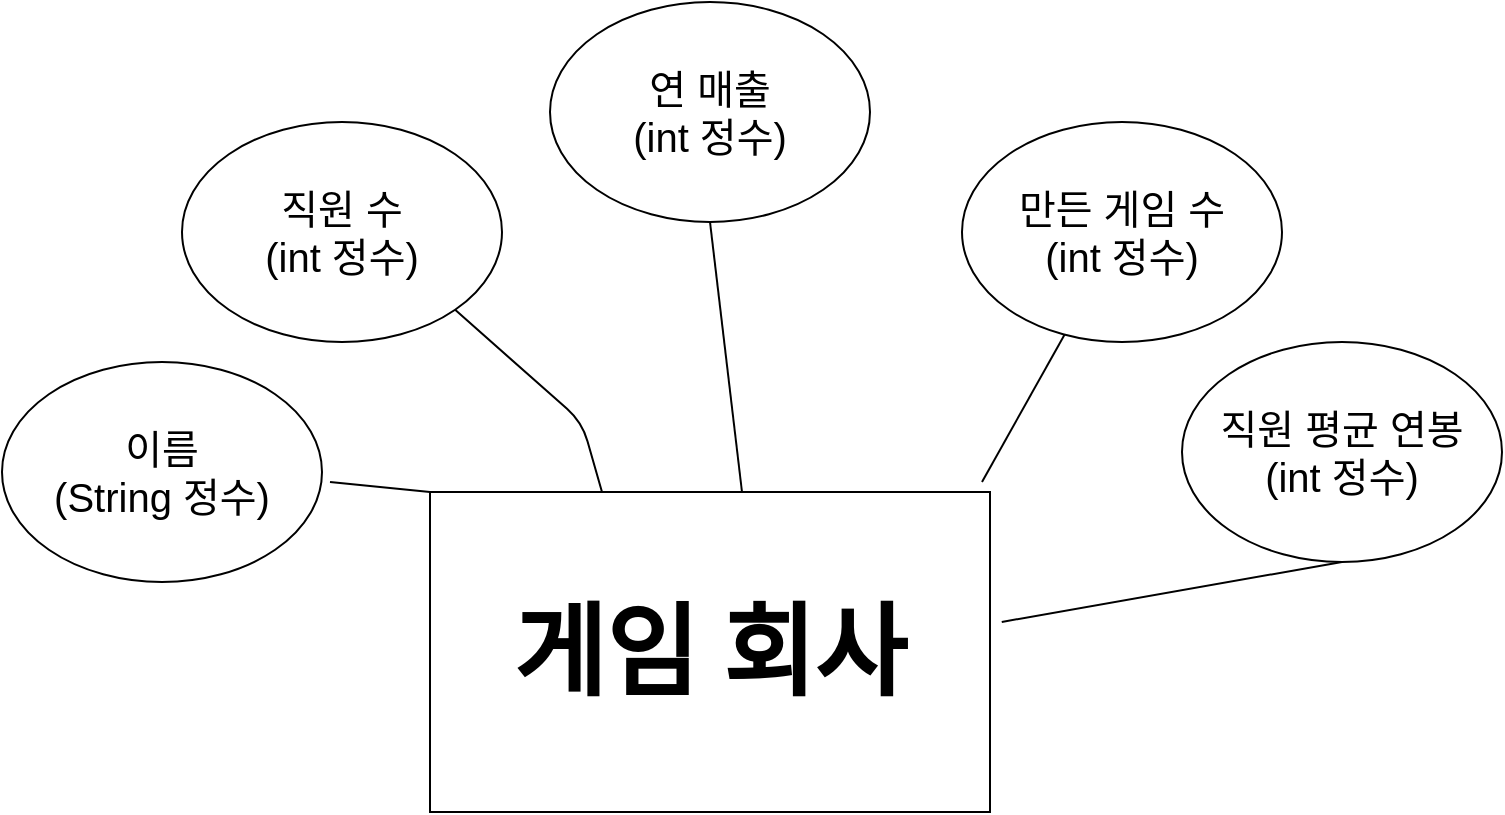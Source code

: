 <mxfile version="14.6.6" type="device"><diagram id="a5XJopjJuTbGU-dBk4dK" name="Page-1"><mxGraphModel dx="2370" dy="1228" grid="1" gridSize="10" guides="1" tooltips="1" connect="1" arrows="1" fold="1" page="1" pageScale="1" pageWidth="827" pageHeight="1169" math="0" shadow="0"><root><mxCell id="0"/><mxCell id="1" parent="0"/><mxCell id="6Zw9F8Jv71smh3tiGrxa-1" value="&lt;h1&gt;&lt;font face=&quot;Verdana&quot;&gt;&lt;span style=&quot;font-size: 50px&quot;&gt;게임 회사&lt;/span&gt;&lt;/font&gt;&lt;/h1&gt;" style="rounded=0;whiteSpace=wrap;html=1;" vertex="1" parent="1"><mxGeometry x="274" y="505" width="280" height="160" as="geometry"/></mxCell><mxCell id="6Zw9F8Jv71smh3tiGrxa-5" value="&lt;font style=&quot;font-size: 20px&quot;&gt;이름&lt;br&gt;(String 정수)&lt;br&gt;&lt;/font&gt;" style="ellipse;whiteSpace=wrap;html=1;" vertex="1" parent="1"><mxGeometry x="60" y="440" width="160" height="110" as="geometry"/></mxCell><mxCell id="6Zw9F8Jv71smh3tiGrxa-6" value="&lt;font style=&quot;font-size: 20px&quot;&gt;직원 수&lt;br&gt;(int 정수)&lt;br&gt;&lt;/font&gt;" style="ellipse;whiteSpace=wrap;html=1;" vertex="1" parent="1"><mxGeometry x="150" y="320" width="160" height="110" as="geometry"/></mxCell><mxCell id="6Zw9F8Jv71smh3tiGrxa-7" value="&lt;font style=&quot;font-size: 20px&quot;&gt;연 매출&lt;br&gt;(int 정수)&lt;br&gt;&lt;/font&gt;" style="ellipse;whiteSpace=wrap;html=1;" vertex="1" parent="1"><mxGeometry x="334" y="260" width="160" height="110" as="geometry"/></mxCell><mxCell id="6Zw9F8Jv71smh3tiGrxa-8" value="&lt;font style=&quot;font-size: 20px&quot;&gt;만든 게임 수&lt;br&gt;(int 정수)&lt;br&gt;&lt;/font&gt;" style="ellipse;whiteSpace=wrap;html=1;" vertex="1" parent="1"><mxGeometry x="540" y="320" width="160" height="110" as="geometry"/></mxCell><mxCell id="6Zw9F8Jv71smh3tiGrxa-9" value="&lt;font style=&quot;font-size: 20px&quot;&gt;직원 평균 연봉&lt;br&gt;(int 정수)&lt;br&gt;&lt;/font&gt;" style="ellipse;whiteSpace=wrap;html=1;" vertex="1" parent="1"><mxGeometry x="650" y="430" width="160" height="110" as="geometry"/></mxCell><mxCell id="6Zw9F8Jv71smh3tiGrxa-10" value="" style="endArrow=none;html=1;entryX=0.5;entryY=1;entryDx=0;entryDy=0;" edge="1" parent="1" target="6Zw9F8Jv71smh3tiGrxa-7"><mxGeometry width="50" height="50" relative="1" as="geometry"><mxPoint x="430" y="505" as="sourcePoint"/><mxPoint x="480" y="455" as="targetPoint"/></mxGeometry></mxCell><mxCell id="6Zw9F8Jv71smh3tiGrxa-15" value="" style="endArrow=none;html=1;entryX=1;entryY=1;entryDx=0;entryDy=0;" edge="1" parent="1" target="6Zw9F8Jv71smh3tiGrxa-6"><mxGeometry width="50" height="50" relative="1" as="geometry"><mxPoint x="360" y="505" as="sourcePoint"/><mxPoint x="410" y="455" as="targetPoint"/><Array as="points"><mxPoint x="350" y="470"/></Array></mxGeometry></mxCell><mxCell id="6Zw9F8Jv71smh3tiGrxa-18" value="" style="endArrow=none;html=1;" edge="1" parent="1"><mxGeometry width="50" height="50" relative="1" as="geometry"><mxPoint x="224" y="500" as="sourcePoint"/><mxPoint x="274" y="505" as="targetPoint"/></mxGeometry></mxCell><mxCell id="6Zw9F8Jv71smh3tiGrxa-20" value="" style="endArrow=none;html=1;" edge="1" parent="1" source="6Zw9F8Jv71smh3tiGrxa-8"><mxGeometry width="50" height="50" relative="1" as="geometry"><mxPoint x="610" y="250" as="sourcePoint"/><mxPoint x="550" y="500" as="targetPoint"/></mxGeometry></mxCell><mxCell id="6Zw9F8Jv71smh3tiGrxa-21" value="" style="endArrow=none;html=1;exitX=1.021;exitY=0.406;exitDx=0;exitDy=0;exitPerimeter=0;entryX=0.5;entryY=1;entryDx=0;entryDy=0;" edge="1" parent="1" source="6Zw9F8Jv71smh3tiGrxa-1" target="6Zw9F8Jv71smh3tiGrxa-9"><mxGeometry width="50" height="50" relative="1" as="geometry"><mxPoint x="610" y="250" as="sourcePoint"/><mxPoint x="660" y="200" as="targetPoint"/></mxGeometry></mxCell></root></mxGraphModel></diagram></mxfile>